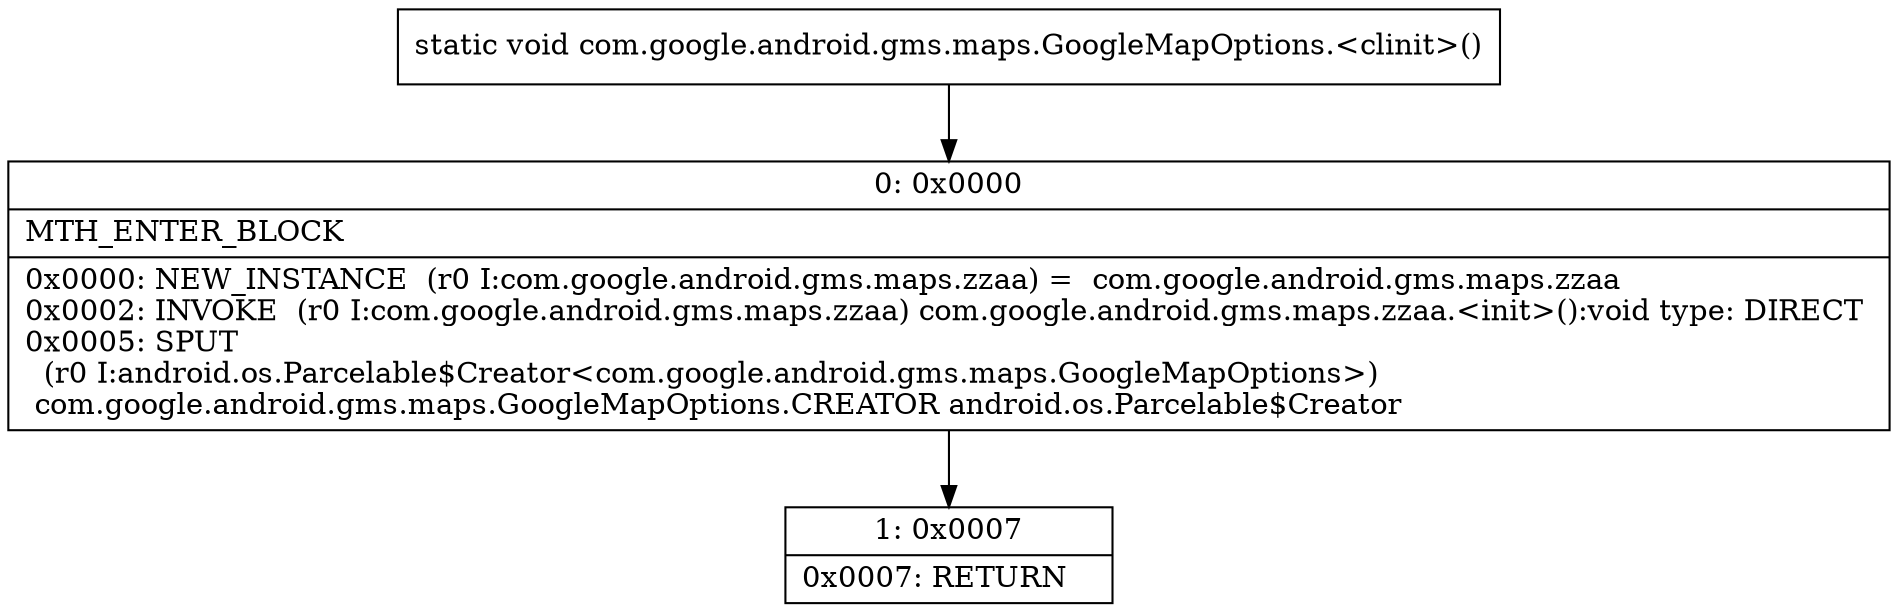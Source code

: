 digraph "CFG forcom.google.android.gms.maps.GoogleMapOptions.\<clinit\>()V" {
Node_0 [shape=record,label="{0\:\ 0x0000|MTH_ENTER_BLOCK\l|0x0000: NEW_INSTANCE  (r0 I:com.google.android.gms.maps.zzaa) =  com.google.android.gms.maps.zzaa \l0x0002: INVOKE  (r0 I:com.google.android.gms.maps.zzaa) com.google.android.gms.maps.zzaa.\<init\>():void type: DIRECT \l0x0005: SPUT  \l  (r0 I:android.os.Parcelable$Creator\<com.google.android.gms.maps.GoogleMapOptions\>)\l com.google.android.gms.maps.GoogleMapOptions.CREATOR android.os.Parcelable$Creator \l}"];
Node_1 [shape=record,label="{1\:\ 0x0007|0x0007: RETURN   \l}"];
MethodNode[shape=record,label="{static void com.google.android.gms.maps.GoogleMapOptions.\<clinit\>() }"];
MethodNode -> Node_0;
Node_0 -> Node_1;
}

